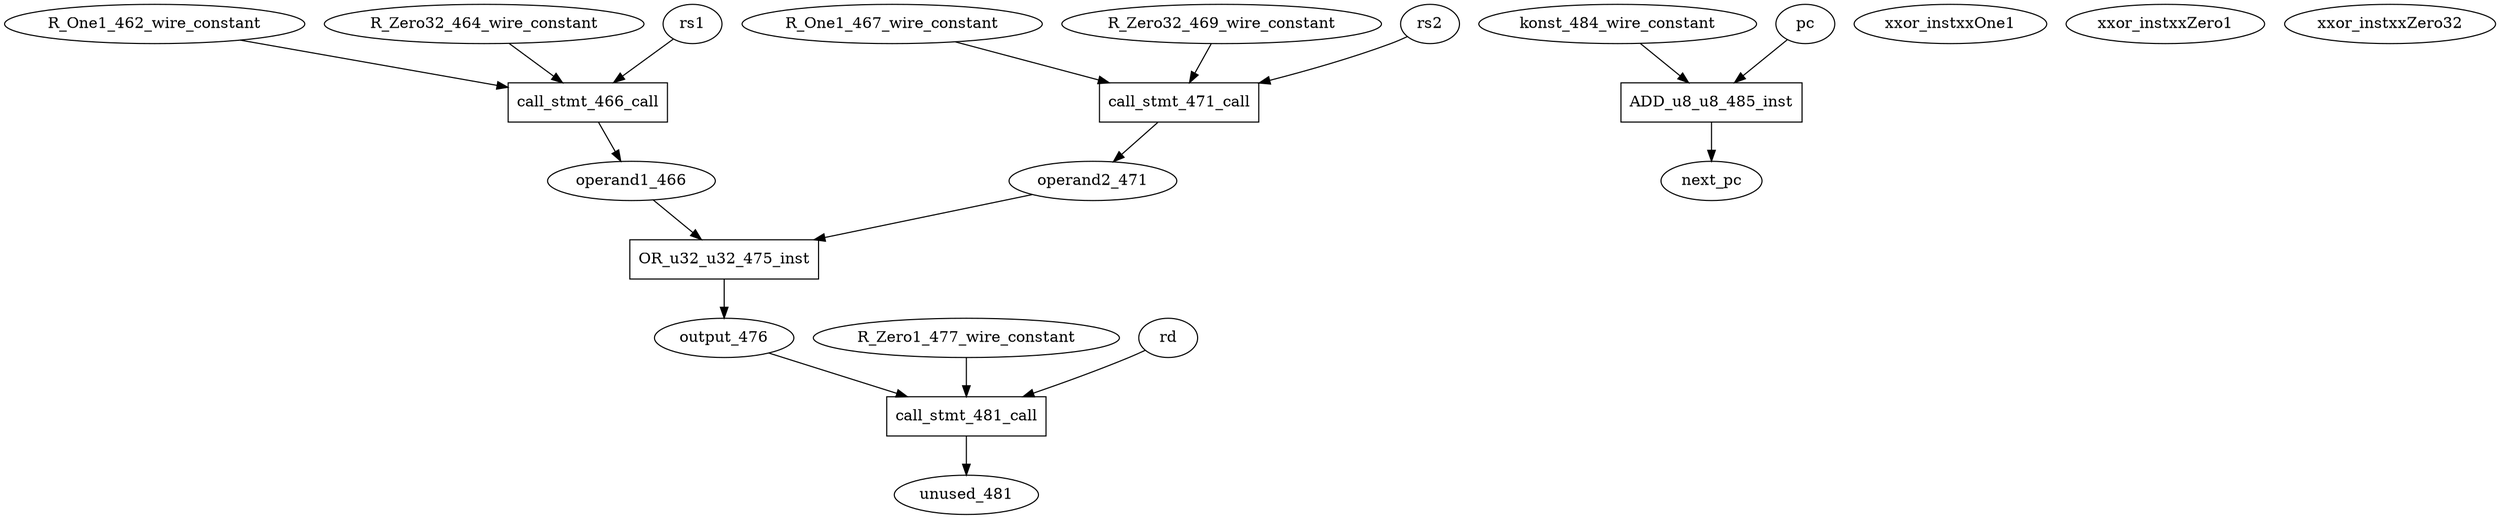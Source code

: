 digraph data_path {
  R_One1_462_wire_constant [shape=ellipse];
  R_One1_467_wire_constant [shape=ellipse];
  R_Zero1_477_wire_constant [shape=ellipse];
  R_Zero32_464_wire_constant [shape=ellipse];
  R_Zero32_469_wire_constant [shape=ellipse];
  konst_484_wire_constant [shape=ellipse];
  operand1_466 [shape=ellipse];
  operand2_471 [shape=ellipse];
  output_476 [shape=ellipse];
  unused_481 [shape=ellipse];
  xxor_instxxOne1 [shape=ellipse];
  xxor_instxxZero1 [shape=ellipse];
  xxor_instxxZero32 [shape=ellipse];
  ADD_u8_u8_485_inst [shape=rectangle];
pc  -> ADD_u8_u8_485_inst;
konst_484_wire_constant  -> ADD_u8_u8_485_inst;
ADD_u8_u8_485_inst -> next_pc;
  OR_u32_u32_475_inst [shape=rectangle];
operand1_466  -> OR_u32_u32_475_inst;
operand2_471  -> OR_u32_u32_475_inst;
OR_u32_u32_475_inst -> output_476;
  call_stmt_466_call [shape=rectangle];
R_One1_462_wire_constant  -> call_stmt_466_call;
rs1  -> call_stmt_466_call;
R_Zero32_464_wire_constant  -> call_stmt_466_call;
call_stmt_466_call -> operand1_466;
  call_stmt_471_call [shape=rectangle];
R_One1_467_wire_constant  -> call_stmt_471_call;
rs2  -> call_stmt_471_call;
R_Zero32_469_wire_constant  -> call_stmt_471_call;
call_stmt_471_call -> operand2_471;
  call_stmt_481_call [shape=rectangle];
R_Zero1_477_wire_constant  -> call_stmt_481_call;
rd  -> call_stmt_481_call;
output_476  -> call_stmt_481_call;
call_stmt_481_call -> unused_481;
}

